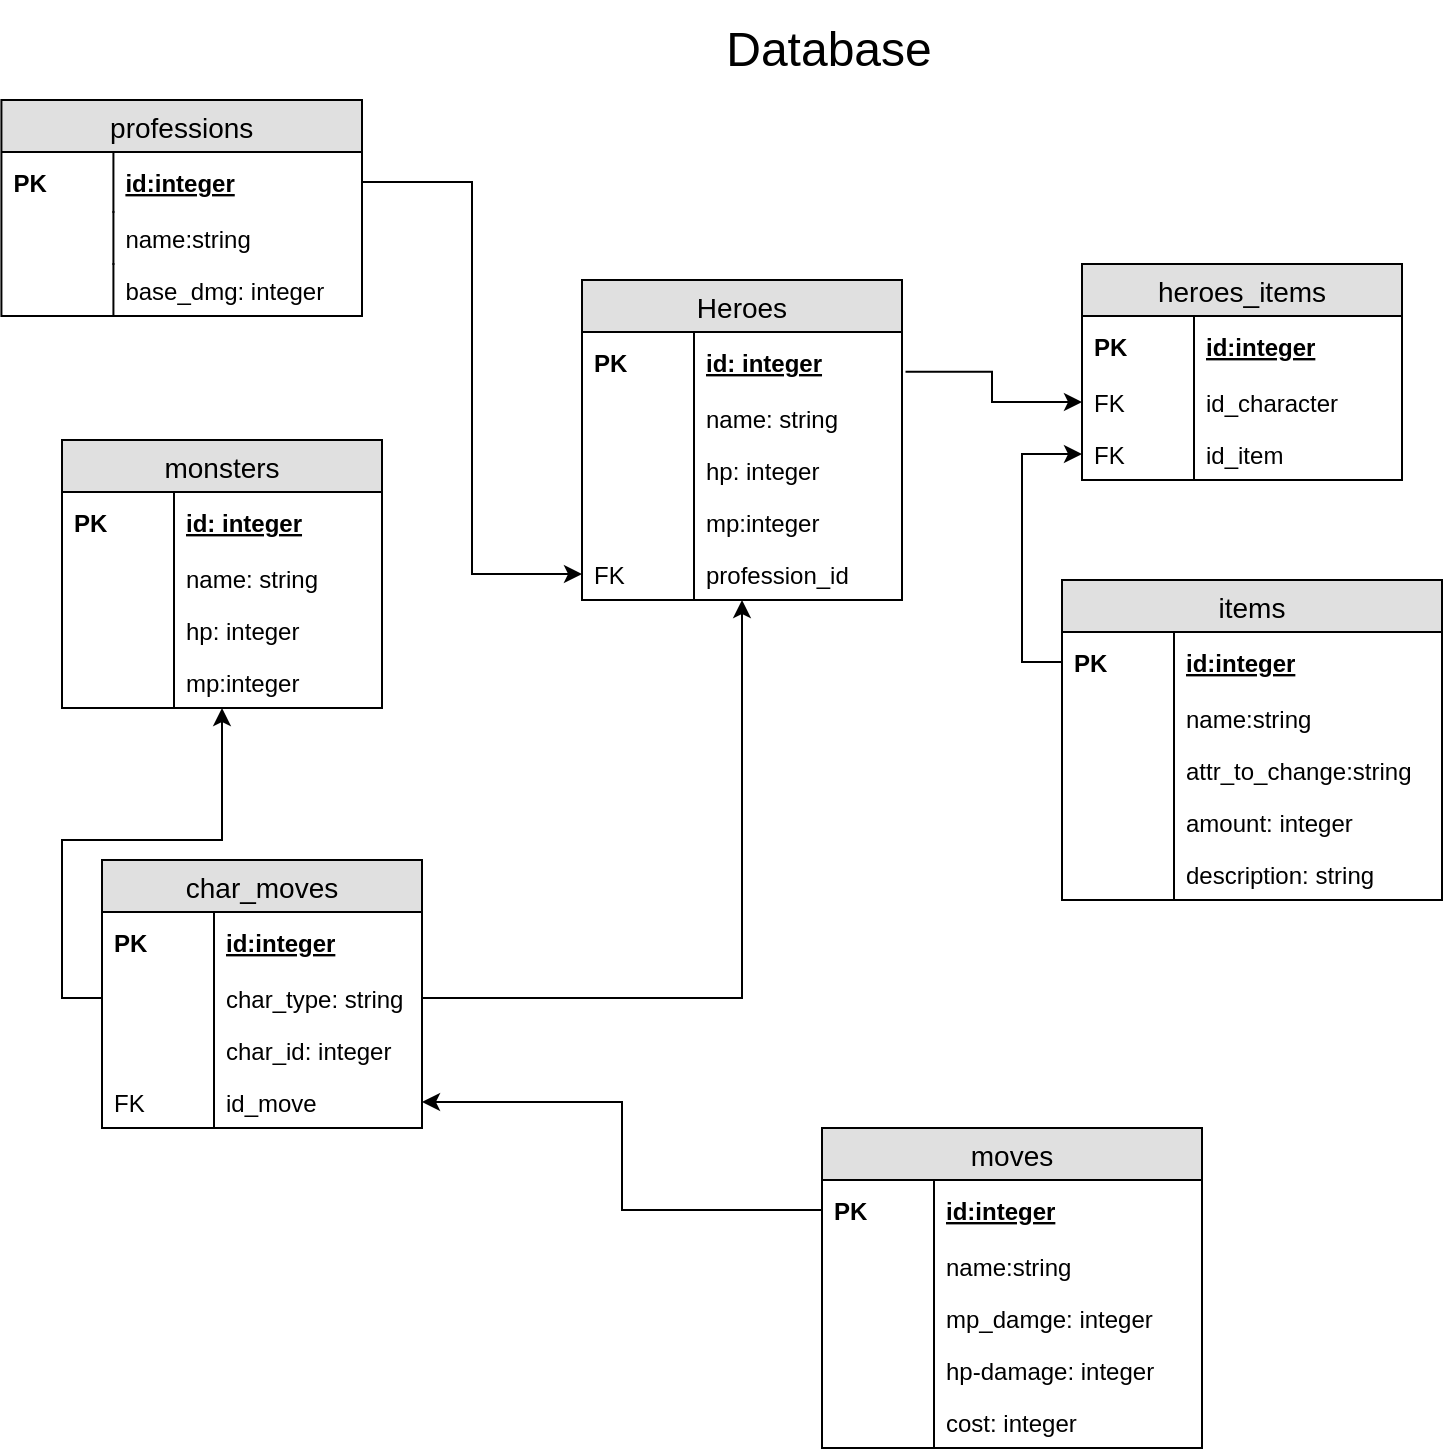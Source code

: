 <mxfile version="12.6.7" type="device"><diagram id="C5RBs43oDa-KdzZeNtuy" name="Page-1"><mxGraphModel dx="1355" dy="757" grid="1" gridSize="10" guides="1" tooltips="1" connect="1" arrows="1" fold="1" page="1" pageScale="1" pageWidth="827" pageHeight="1169" math="0" shadow="0"><root><mxCell id="WIyWlLk6GJQsqaUBKTNV-0"/><mxCell id="WIyWlLk6GJQsqaUBKTNV-1" parent="WIyWlLk6GJQsqaUBKTNV-0"/><mxCell id="I8CgRJQDaN1sSGyJlPmH-0" value="Database" style="text;html=1;strokeColor=none;fillColor=none;align=center;verticalAlign=middle;whiteSpace=wrap;rounded=0;fontSize=24;" parent="WIyWlLk6GJQsqaUBKTNV-1" vertex="1"><mxGeometry x="342" y="10" width="143" height="50" as="geometry"/></mxCell><mxCell id="I8CgRJQDaN1sSGyJlPmH-41" value="" style="edgeStyle=orthogonalEdgeStyle;rounded=0;orthogonalLoop=1;jettySize=auto;html=1;fontSize=24;entryX=0;entryY=0.5;entryDx=0;entryDy=0;exitX=1.011;exitY=0.662;exitDx=0;exitDy=0;exitPerimeter=0;" parent="WIyWlLk6GJQsqaUBKTNV-1" source="I8CgRJQDaN1sSGyJlPmH-5" target="I8CgRJQDaN1sSGyJlPmH-33" edge="1"><mxGeometry relative="1" as="geometry"/></mxCell><mxCell id="I8CgRJQDaN1sSGyJlPmH-4" value="Heroes" style="swimlane;fontStyle=0;childLayout=stackLayout;horizontal=1;startSize=26;fillColor=#e0e0e0;horizontalStack=0;resizeParent=1;resizeParentMax=0;resizeLast=0;collapsible=1;marginBottom=0;swimlaneFillColor=#ffffff;align=center;fontSize=14;" parent="WIyWlLk6GJQsqaUBKTNV-1" vertex="1"><mxGeometry x="290" y="150" width="160" height="160" as="geometry"/></mxCell><mxCell id="I8CgRJQDaN1sSGyJlPmH-5" value="id: integer" style="shape=partialRectangle;top=0;left=0;right=0;bottom=0;align=left;verticalAlign=middle;fillColor=none;spacingLeft=60;spacingRight=4;overflow=hidden;rotatable=0;points=[[0,0.5],[1,0.5]];portConstraint=eastwest;dropTarget=0;fontStyle=5;fontSize=12;" parent="I8CgRJQDaN1sSGyJlPmH-4" vertex="1"><mxGeometry y="26" width="160" height="30" as="geometry"/></mxCell><mxCell id="I8CgRJQDaN1sSGyJlPmH-6" value="PK" style="shape=partialRectangle;fontStyle=1;top=0;left=0;bottom=0;fillColor=none;align=left;verticalAlign=middle;spacingLeft=4;spacingRight=4;overflow=hidden;rotatable=0;points=[];portConstraint=eastwest;part=1;fontSize=12;" parent="I8CgRJQDaN1sSGyJlPmH-5" vertex="1" connectable="0"><mxGeometry width="56" height="30" as="geometry"/></mxCell><mxCell id="I8CgRJQDaN1sSGyJlPmH-9" value="name: string" style="shape=partialRectangle;top=0;left=0;right=0;bottom=0;align=left;verticalAlign=top;fillColor=none;spacingLeft=60;spacingRight=4;overflow=hidden;rotatable=0;points=[[0,0.5],[1,0.5]];portConstraint=eastwest;dropTarget=0;fontSize=12;" parent="I8CgRJQDaN1sSGyJlPmH-4" vertex="1"><mxGeometry y="56" width="160" height="26" as="geometry"/></mxCell><mxCell id="I8CgRJQDaN1sSGyJlPmH-10" value="" style="shape=partialRectangle;top=0;left=0;bottom=0;fillColor=none;align=left;verticalAlign=top;spacingLeft=4;spacingRight=4;overflow=hidden;rotatable=0;points=[];portConstraint=eastwest;part=1;fontSize=12;" parent="I8CgRJQDaN1sSGyJlPmH-9" vertex="1" connectable="0"><mxGeometry width="56" height="26" as="geometry"/></mxCell><mxCell id="I8CgRJQDaN1sSGyJlPmH-28" value="hp: integer" style="shape=partialRectangle;top=0;left=0;right=0;bottom=0;align=left;verticalAlign=top;fillColor=none;spacingLeft=60;spacingRight=4;overflow=hidden;rotatable=0;points=[[0,0.5],[1,0.5]];portConstraint=eastwest;dropTarget=0;fontSize=12;" parent="I8CgRJQDaN1sSGyJlPmH-4" vertex="1"><mxGeometry y="82" width="160" height="26" as="geometry"/></mxCell><mxCell id="I8CgRJQDaN1sSGyJlPmH-29" value="" style="shape=partialRectangle;top=0;left=0;bottom=0;fillColor=none;align=left;verticalAlign=top;spacingLeft=4;spacingRight=4;overflow=hidden;rotatable=0;points=[];portConstraint=eastwest;part=1;fontSize=12;" parent="I8CgRJQDaN1sSGyJlPmH-28" vertex="1" connectable="0"><mxGeometry width="56" height="26" as="geometry"/></mxCell><mxCell id="I8CgRJQDaN1sSGyJlPmH-26" value="mp:integer" style="shape=partialRectangle;top=0;left=0;right=0;bottom=0;align=left;verticalAlign=top;fillColor=none;spacingLeft=60;spacingRight=4;overflow=hidden;rotatable=0;points=[[0,0.5],[1,0.5]];portConstraint=eastwest;dropTarget=0;fontSize=12;" parent="I8CgRJQDaN1sSGyJlPmH-4" vertex="1"><mxGeometry y="108" width="160" height="26" as="geometry"/></mxCell><mxCell id="I8CgRJQDaN1sSGyJlPmH-27" value="" style="shape=partialRectangle;top=0;left=0;bottom=0;fillColor=none;align=left;verticalAlign=top;spacingLeft=4;spacingRight=4;overflow=hidden;rotatable=0;points=[];portConstraint=eastwest;part=1;fontSize=12;" parent="I8CgRJQDaN1sSGyJlPmH-26" vertex="1" connectable="0"><mxGeometry width="56" height="26" as="geometry"/></mxCell><mxCell id="I8CgRJQDaN1sSGyJlPmH-51" value="profession_id" style="shape=partialRectangle;top=0;left=0;right=0;bottom=0;align=left;verticalAlign=top;fillColor=none;spacingLeft=60;spacingRight=4;overflow=hidden;rotatable=0;points=[[0,0.5],[1,0.5]];portConstraint=eastwest;dropTarget=0;fontSize=12;" parent="I8CgRJQDaN1sSGyJlPmH-4" vertex="1"><mxGeometry y="134" width="160" height="26" as="geometry"/></mxCell><mxCell id="I8CgRJQDaN1sSGyJlPmH-52" value="FK" style="shape=partialRectangle;top=0;left=0;bottom=0;fillColor=none;align=left;verticalAlign=top;spacingLeft=4;spacingRight=4;overflow=hidden;rotatable=0;points=[];portConstraint=eastwest;part=1;fontSize=12;" parent="I8CgRJQDaN1sSGyJlPmH-51" vertex="1" connectable="0"><mxGeometry width="56" height="26" as="geometry"/></mxCell><mxCell id="I8CgRJQDaN1sSGyJlPmH-30" value="heroes_items" style="swimlane;fontStyle=0;childLayout=stackLayout;horizontal=1;startSize=26;fillColor=#e0e0e0;horizontalStack=0;resizeParent=1;resizeParentMax=0;resizeLast=0;collapsible=1;marginBottom=0;swimlaneFillColor=#ffffff;align=center;fontSize=14;" parent="WIyWlLk6GJQsqaUBKTNV-1" vertex="1"><mxGeometry x="540" y="142" width="160" height="108" as="geometry"/></mxCell><mxCell id="I8CgRJQDaN1sSGyJlPmH-31" value="id:integer" style="shape=partialRectangle;top=0;left=0;right=0;bottom=0;align=left;verticalAlign=middle;fillColor=none;spacingLeft=60;spacingRight=4;overflow=hidden;rotatable=0;points=[[0,0.5],[1,0.5]];portConstraint=eastwest;dropTarget=0;fontStyle=5;fontSize=12;" parent="I8CgRJQDaN1sSGyJlPmH-30" vertex="1"><mxGeometry y="26" width="160" height="30" as="geometry"/></mxCell><mxCell id="I8CgRJQDaN1sSGyJlPmH-32" value="PK" style="shape=partialRectangle;fontStyle=1;top=0;left=0;bottom=0;fillColor=none;align=left;verticalAlign=middle;spacingLeft=4;spacingRight=4;overflow=hidden;rotatable=0;points=[];portConstraint=eastwest;part=1;fontSize=12;" parent="I8CgRJQDaN1sSGyJlPmH-31" vertex="1" connectable="0"><mxGeometry width="56" height="30" as="geometry"/></mxCell><mxCell id="I8CgRJQDaN1sSGyJlPmH-33" value="id_character" style="shape=partialRectangle;top=0;left=0;right=0;bottom=0;align=left;verticalAlign=top;fillColor=none;spacingLeft=60;spacingRight=4;overflow=hidden;rotatable=0;points=[[0,0.5],[1,0.5]];portConstraint=eastwest;dropTarget=0;fontSize=12;" parent="I8CgRJQDaN1sSGyJlPmH-30" vertex="1"><mxGeometry y="56" width="160" height="26" as="geometry"/></mxCell><mxCell id="I8CgRJQDaN1sSGyJlPmH-34" value="FK" style="shape=partialRectangle;top=0;left=0;bottom=0;fillColor=none;align=left;verticalAlign=top;spacingLeft=4;spacingRight=4;overflow=hidden;rotatable=0;points=[];portConstraint=eastwest;part=1;fontSize=12;" parent="I8CgRJQDaN1sSGyJlPmH-33" vertex="1" connectable="0"><mxGeometry width="56" height="26" as="geometry"/></mxCell><mxCell id="I8CgRJQDaN1sSGyJlPmH-35" value="id_item" style="shape=partialRectangle;top=0;left=0;right=0;bottom=0;align=left;verticalAlign=top;fillColor=none;spacingLeft=60;spacingRight=4;overflow=hidden;rotatable=0;points=[[0,0.5],[1,0.5]];portConstraint=eastwest;dropTarget=0;fontSize=12;" parent="I8CgRJQDaN1sSGyJlPmH-30" vertex="1"><mxGeometry y="82" width="160" height="26" as="geometry"/></mxCell><mxCell id="I8CgRJQDaN1sSGyJlPmH-36" value="FK" style="shape=partialRectangle;top=0;left=0;bottom=0;fillColor=none;align=left;verticalAlign=top;spacingLeft=4;spacingRight=4;overflow=hidden;rotatable=0;points=[];portConstraint=eastwest;part=1;fontSize=12;" parent="I8CgRJQDaN1sSGyJlPmH-35" vertex="1" connectable="0"><mxGeometry width="56" height="26" as="geometry"/></mxCell><mxCell id="I8CgRJQDaN1sSGyJlPmH-49" style="edgeStyle=orthogonalEdgeStyle;rounded=0;orthogonalLoop=1;jettySize=auto;html=1;entryX=0;entryY=0.5;entryDx=0;entryDy=0;fontSize=24;exitX=0;exitY=0.5;exitDx=0;exitDy=0;" parent="WIyWlLk6GJQsqaUBKTNV-1" source="I8CgRJQDaN1sSGyJlPmH-43" target="I8CgRJQDaN1sSGyJlPmH-35" edge="1"><mxGeometry relative="1" as="geometry"/></mxCell><mxCell id="I8CgRJQDaN1sSGyJlPmH-42" value="items" style="swimlane;fontStyle=0;childLayout=stackLayout;horizontal=1;startSize=26;fillColor=#e0e0e0;horizontalStack=0;resizeParent=1;resizeParentMax=0;resizeLast=0;collapsible=1;marginBottom=0;swimlaneFillColor=#ffffff;align=center;fontSize=14;" parent="WIyWlLk6GJQsqaUBKTNV-1" vertex="1"><mxGeometry x="530" y="300" width="190" height="160" as="geometry"/></mxCell><mxCell id="I8CgRJQDaN1sSGyJlPmH-43" value="id:integer" style="shape=partialRectangle;top=0;left=0;right=0;bottom=0;align=left;verticalAlign=middle;fillColor=none;spacingLeft=60;spacingRight=4;overflow=hidden;rotatable=0;points=[[0,0.5],[1,0.5]];portConstraint=eastwest;dropTarget=0;fontStyle=5;fontSize=12;" parent="I8CgRJQDaN1sSGyJlPmH-42" vertex="1"><mxGeometry y="26" width="190" height="30" as="geometry"/></mxCell><mxCell id="I8CgRJQDaN1sSGyJlPmH-44" value="PK" style="shape=partialRectangle;fontStyle=1;top=0;left=0;bottom=0;fillColor=none;align=left;verticalAlign=middle;spacingLeft=4;spacingRight=4;overflow=hidden;rotatable=0;points=[];portConstraint=eastwest;part=1;fontSize=12;" parent="I8CgRJQDaN1sSGyJlPmH-43" vertex="1" connectable="0"><mxGeometry width="56" height="30" as="geometry"/></mxCell><mxCell id="I8CgRJQDaN1sSGyJlPmH-45" value="name:string" style="shape=partialRectangle;top=0;left=0;right=0;bottom=0;align=left;verticalAlign=top;fillColor=none;spacingLeft=60;spacingRight=4;overflow=hidden;rotatable=0;points=[[0,0.5],[1,0.5]];portConstraint=eastwest;dropTarget=0;fontSize=12;" parent="I8CgRJQDaN1sSGyJlPmH-42" vertex="1"><mxGeometry y="56" width="190" height="26" as="geometry"/></mxCell><mxCell id="I8CgRJQDaN1sSGyJlPmH-46" value="" style="shape=partialRectangle;top=0;left=0;bottom=0;fillColor=none;align=left;verticalAlign=top;spacingLeft=4;spacingRight=4;overflow=hidden;rotatable=0;points=[];portConstraint=eastwest;part=1;fontSize=12;" parent="I8CgRJQDaN1sSGyJlPmH-45" vertex="1" connectable="0"><mxGeometry width="56" height="26" as="geometry"/></mxCell><mxCell id="I8CgRJQDaN1sSGyJlPmH-80" value="attr_to_change:string" style="shape=partialRectangle;top=0;left=0;right=0;bottom=0;align=left;verticalAlign=top;fillColor=none;spacingLeft=60;spacingRight=4;overflow=hidden;rotatable=0;points=[[0,0.5],[1,0.5]];portConstraint=eastwest;dropTarget=0;fontSize=12;" parent="I8CgRJQDaN1sSGyJlPmH-42" vertex="1"><mxGeometry y="82" width="190" height="26" as="geometry"/></mxCell><mxCell id="I8CgRJQDaN1sSGyJlPmH-81" value="" style="shape=partialRectangle;top=0;left=0;bottom=0;fillColor=none;align=left;verticalAlign=top;spacingLeft=4;spacingRight=4;overflow=hidden;rotatable=0;points=[];portConstraint=eastwest;part=1;fontSize=12;" parent="I8CgRJQDaN1sSGyJlPmH-80" vertex="1" connectable="0"><mxGeometry width="56" height="26" as="geometry"/></mxCell><mxCell id="I8CgRJQDaN1sSGyJlPmH-82" value="amount: integer" style="shape=partialRectangle;top=0;left=0;right=0;bottom=0;align=left;verticalAlign=top;fillColor=none;spacingLeft=60;spacingRight=4;overflow=hidden;rotatable=0;points=[[0,0.5],[1,0.5]];portConstraint=eastwest;dropTarget=0;fontSize=12;" parent="I8CgRJQDaN1sSGyJlPmH-42" vertex="1"><mxGeometry y="108" width="190" height="26" as="geometry"/></mxCell><mxCell id="I8CgRJQDaN1sSGyJlPmH-83" value="" style="shape=partialRectangle;top=0;left=0;bottom=0;fillColor=none;align=left;verticalAlign=top;spacingLeft=4;spacingRight=4;overflow=hidden;rotatable=0;points=[];portConstraint=eastwest;part=1;fontSize=12;" parent="I8CgRJQDaN1sSGyJlPmH-82" vertex="1" connectable="0"><mxGeometry width="56" height="26" as="geometry"/></mxCell><mxCell id="fSEHsv51bFhRhkBFv5zU-0" value="description: string" style="shape=partialRectangle;top=0;left=0;right=0;bottom=0;align=left;verticalAlign=top;fillColor=none;spacingLeft=60;spacingRight=4;overflow=hidden;rotatable=0;points=[[0,0.5],[1,0.5]];portConstraint=eastwest;dropTarget=0;fontSize=12;" vertex="1" parent="I8CgRJQDaN1sSGyJlPmH-42"><mxGeometry y="134" width="190" height="26" as="geometry"/></mxCell><mxCell id="fSEHsv51bFhRhkBFv5zU-1" value="" style="shape=partialRectangle;top=0;left=0;bottom=0;fillColor=none;align=left;verticalAlign=top;spacingLeft=4;spacingRight=4;overflow=hidden;rotatable=0;points=[];portConstraint=eastwest;part=1;fontSize=12;" vertex="1" connectable="0" parent="fSEHsv51bFhRhkBFv5zU-0"><mxGeometry width="56" height="26" as="geometry"/></mxCell><mxCell id="I8CgRJQDaN1sSGyJlPmH-53" value="professions" style="swimlane;fontStyle=0;childLayout=stackLayout;horizontal=1;startSize=26;fillColor=#e0e0e0;horizontalStack=0;resizeParent=1;resizeParentMax=0;resizeLast=0;collapsible=1;marginBottom=0;swimlaneFillColor=#ffffff;align=center;fontSize=14;" parent="WIyWlLk6GJQsqaUBKTNV-1" vertex="1"><mxGeometry x="-0.29" y="60" width="180.29" height="108" as="geometry"/></mxCell><mxCell id="I8CgRJQDaN1sSGyJlPmH-54" value="id:integer" style="shape=partialRectangle;top=0;left=0;right=0;bottom=0;align=left;verticalAlign=middle;fillColor=none;spacingLeft=60;spacingRight=4;overflow=hidden;rotatable=0;points=[[0,0.5],[1,0.5]];portConstraint=eastwest;dropTarget=0;fontStyle=5;fontSize=12;" parent="I8CgRJQDaN1sSGyJlPmH-53" vertex="1"><mxGeometry y="26" width="180.29" height="30" as="geometry"/></mxCell><mxCell id="I8CgRJQDaN1sSGyJlPmH-55" value="PK" style="shape=partialRectangle;fontStyle=1;top=0;left=0;bottom=0;fillColor=none;align=left;verticalAlign=middle;spacingLeft=4;spacingRight=4;overflow=hidden;rotatable=0;points=[];portConstraint=eastwest;part=1;fontSize=12;" parent="I8CgRJQDaN1sSGyJlPmH-54" vertex="1" connectable="0"><mxGeometry width="56" height="30" as="geometry"/></mxCell><mxCell id="I8CgRJQDaN1sSGyJlPmH-56" value="name:string" style="shape=partialRectangle;top=0;left=0;right=0;bottom=0;align=left;verticalAlign=top;fillColor=none;spacingLeft=60;spacingRight=4;overflow=hidden;rotatable=0;points=[[0,0.5],[1,0.5]];portConstraint=eastwest;dropTarget=0;fontSize=12;" parent="I8CgRJQDaN1sSGyJlPmH-53" vertex="1"><mxGeometry y="56" width="180.29" height="26" as="geometry"/></mxCell><mxCell id="I8CgRJQDaN1sSGyJlPmH-57" value="" style="shape=partialRectangle;top=0;left=0;bottom=0;fillColor=none;align=left;verticalAlign=top;spacingLeft=4;spacingRight=4;overflow=hidden;rotatable=0;points=[];portConstraint=eastwest;part=1;fontSize=12;" parent="I8CgRJQDaN1sSGyJlPmH-56" vertex="1" connectable="0"><mxGeometry width="56" height="26" as="geometry"/></mxCell><mxCell id="TlYg2HkJ1olxYzQJO8j--11" value="base_dmg: integer" style="shape=partialRectangle;top=0;left=0;right=0;bottom=0;align=left;verticalAlign=top;fillColor=none;spacingLeft=60;spacingRight=4;overflow=hidden;rotatable=0;points=[[0,0.5],[1,0.5]];portConstraint=eastwest;dropTarget=0;fontSize=12;" parent="I8CgRJQDaN1sSGyJlPmH-53" vertex="1"><mxGeometry y="82" width="180.29" height="26" as="geometry"/></mxCell><mxCell id="TlYg2HkJ1olxYzQJO8j--12" value="" style="shape=partialRectangle;top=0;left=0;bottom=0;fillColor=none;align=left;verticalAlign=top;spacingLeft=4;spacingRight=4;overflow=hidden;rotatable=0;points=[];portConstraint=eastwest;part=1;fontSize=12;" parent="TlYg2HkJ1olxYzQJO8j--11" vertex="1" connectable="0"><mxGeometry width="56" height="26" as="geometry"/></mxCell><mxCell id="I8CgRJQDaN1sSGyJlPmH-66" style="edgeStyle=orthogonalEdgeStyle;rounded=0;orthogonalLoop=1;jettySize=auto;html=1;entryX=0;entryY=0.5;entryDx=0;entryDy=0;fontSize=24;" parent="WIyWlLk6GJQsqaUBKTNV-1" source="I8CgRJQDaN1sSGyJlPmH-54" target="I8CgRJQDaN1sSGyJlPmH-51" edge="1"><mxGeometry relative="1" as="geometry"/></mxCell><mxCell id="I8CgRJQDaN1sSGyJlPmH-93" value="char_moves" style="swimlane;fontStyle=0;childLayout=stackLayout;horizontal=1;startSize=26;fillColor=#e0e0e0;horizontalStack=0;resizeParent=1;resizeParentMax=0;resizeLast=0;collapsible=1;marginBottom=0;swimlaneFillColor=#ffffff;align=center;fontSize=14;" parent="WIyWlLk6GJQsqaUBKTNV-1" vertex="1"><mxGeometry x="50" y="440" width="160" height="134" as="geometry"/></mxCell><mxCell id="I8CgRJQDaN1sSGyJlPmH-94" value="id:integer" style="shape=partialRectangle;top=0;left=0;right=0;bottom=0;align=left;verticalAlign=middle;fillColor=none;spacingLeft=60;spacingRight=4;overflow=hidden;rotatable=0;points=[[0,0.5],[1,0.5]];portConstraint=eastwest;dropTarget=0;fontStyle=5;fontSize=12;" parent="I8CgRJQDaN1sSGyJlPmH-93" vertex="1"><mxGeometry y="26" width="160" height="30" as="geometry"/></mxCell><mxCell id="I8CgRJQDaN1sSGyJlPmH-95" value="PK" style="shape=partialRectangle;fontStyle=1;top=0;left=0;bottom=0;fillColor=none;align=left;verticalAlign=middle;spacingLeft=4;spacingRight=4;overflow=hidden;rotatable=0;points=[];portConstraint=eastwest;part=1;fontSize=12;" parent="I8CgRJQDaN1sSGyJlPmH-94" vertex="1" connectable="0"><mxGeometry width="56" height="30" as="geometry"/></mxCell><mxCell id="I8CgRJQDaN1sSGyJlPmH-96" value="char_type: string" style="shape=partialRectangle;top=0;left=0;right=0;bottom=0;align=left;verticalAlign=top;fillColor=none;spacingLeft=60;spacingRight=4;overflow=hidden;rotatable=0;points=[[0,0.5],[1,0.5]];portConstraint=eastwest;dropTarget=0;fontSize=12;" parent="I8CgRJQDaN1sSGyJlPmH-93" vertex="1"><mxGeometry y="56" width="160" height="26" as="geometry"/></mxCell><mxCell id="I8CgRJQDaN1sSGyJlPmH-97" value="" style="shape=partialRectangle;top=0;left=0;bottom=0;fillColor=none;align=left;verticalAlign=top;spacingLeft=4;spacingRight=4;overflow=hidden;rotatable=0;points=[];portConstraint=eastwest;part=1;fontSize=12;" parent="I8CgRJQDaN1sSGyJlPmH-96" vertex="1" connectable="0"><mxGeometry width="56" height="26" as="geometry"/></mxCell><mxCell id="TlYg2HkJ1olxYzQJO8j--15" value="char_id: integer" style="shape=partialRectangle;top=0;left=0;right=0;bottom=0;align=left;verticalAlign=top;fillColor=none;spacingLeft=60;spacingRight=4;overflow=hidden;rotatable=0;points=[[0,0.5],[1,0.5]];portConstraint=eastwest;dropTarget=0;fontSize=12;" parent="I8CgRJQDaN1sSGyJlPmH-93" vertex="1"><mxGeometry y="82" width="160" height="26" as="geometry"/></mxCell><mxCell id="TlYg2HkJ1olxYzQJO8j--16" value="" style="shape=partialRectangle;top=0;left=0;bottom=0;fillColor=none;align=left;verticalAlign=top;spacingLeft=4;spacingRight=4;overflow=hidden;rotatable=0;points=[];portConstraint=eastwest;part=1;fontSize=12;" parent="TlYg2HkJ1olxYzQJO8j--15" vertex="1" connectable="0"><mxGeometry width="56" height="26" as="geometry"/></mxCell><mxCell id="I8CgRJQDaN1sSGyJlPmH-98" value="id_move" style="shape=partialRectangle;top=0;left=0;right=0;bottom=0;align=left;verticalAlign=top;fillColor=none;spacingLeft=60;spacingRight=4;overflow=hidden;rotatable=0;points=[[0,0.5],[1,0.5]];portConstraint=eastwest;dropTarget=0;fontSize=12;" parent="I8CgRJQDaN1sSGyJlPmH-93" vertex="1"><mxGeometry y="108" width="160" height="26" as="geometry"/></mxCell><mxCell id="I8CgRJQDaN1sSGyJlPmH-99" value="FK" style="shape=partialRectangle;top=0;left=0;bottom=0;fillColor=none;align=left;verticalAlign=top;spacingLeft=4;spacingRight=4;overflow=hidden;rotatable=0;points=[];portConstraint=eastwest;part=1;fontSize=12;" parent="I8CgRJQDaN1sSGyJlPmH-98" vertex="1" connectable="0"><mxGeometry width="56" height="26" as="geometry"/></mxCell><mxCell id="I8CgRJQDaN1sSGyJlPmH-101" value="moves" style="swimlane;fontStyle=0;childLayout=stackLayout;horizontal=1;startSize=26;fillColor=#e0e0e0;horizontalStack=0;resizeParent=1;resizeParentMax=0;resizeLast=0;collapsible=1;marginBottom=0;swimlaneFillColor=#ffffff;align=center;fontSize=14;" parent="WIyWlLk6GJQsqaUBKTNV-1" vertex="1"><mxGeometry x="410" y="574" width="190" height="160" as="geometry"/></mxCell><mxCell id="I8CgRJQDaN1sSGyJlPmH-102" value="id:integer" style="shape=partialRectangle;top=0;left=0;right=0;bottom=0;align=left;verticalAlign=middle;fillColor=none;spacingLeft=60;spacingRight=4;overflow=hidden;rotatable=0;points=[[0,0.5],[1,0.5]];portConstraint=eastwest;dropTarget=0;fontStyle=5;fontSize=12;" parent="I8CgRJQDaN1sSGyJlPmH-101" vertex="1"><mxGeometry y="26" width="190" height="30" as="geometry"/></mxCell><mxCell id="I8CgRJQDaN1sSGyJlPmH-103" value="PK" style="shape=partialRectangle;fontStyle=1;top=0;left=0;bottom=0;fillColor=none;align=left;verticalAlign=middle;spacingLeft=4;spacingRight=4;overflow=hidden;rotatable=0;points=[];portConstraint=eastwest;part=1;fontSize=12;" parent="I8CgRJQDaN1sSGyJlPmH-102" vertex="1" connectable="0"><mxGeometry width="56" height="30" as="geometry"/></mxCell><mxCell id="I8CgRJQDaN1sSGyJlPmH-104" value="name:string" style="shape=partialRectangle;top=0;left=0;right=0;bottom=0;align=left;verticalAlign=top;fillColor=none;spacingLeft=60;spacingRight=4;overflow=hidden;rotatable=0;points=[[0,0.5],[1,0.5]];portConstraint=eastwest;dropTarget=0;fontSize=12;" parent="I8CgRJQDaN1sSGyJlPmH-101" vertex="1"><mxGeometry y="56" width="190" height="26" as="geometry"/></mxCell><mxCell id="I8CgRJQDaN1sSGyJlPmH-105" value="" style="shape=partialRectangle;top=0;left=0;bottom=0;fillColor=none;align=left;verticalAlign=top;spacingLeft=4;spacingRight=4;overflow=hidden;rotatable=0;points=[];portConstraint=eastwest;part=1;fontSize=12;" parent="I8CgRJQDaN1sSGyJlPmH-104" vertex="1" connectable="0"><mxGeometry width="56" height="26" as="geometry"/></mxCell><mxCell id="I8CgRJQDaN1sSGyJlPmH-106" value="mp_damge: integer" style="shape=partialRectangle;top=0;left=0;right=0;bottom=0;align=left;verticalAlign=top;fillColor=none;spacingLeft=60;spacingRight=4;overflow=hidden;rotatable=0;points=[[0,0.5],[1,0.5]];portConstraint=eastwest;dropTarget=0;fontSize=12;" parent="I8CgRJQDaN1sSGyJlPmH-101" vertex="1"><mxGeometry y="82" width="190" height="26" as="geometry"/></mxCell><mxCell id="I8CgRJQDaN1sSGyJlPmH-107" value="" style="shape=partialRectangle;top=0;left=0;bottom=0;fillColor=none;align=left;verticalAlign=top;spacingLeft=4;spacingRight=4;overflow=hidden;rotatable=0;points=[];portConstraint=eastwest;part=1;fontSize=12;" parent="I8CgRJQDaN1sSGyJlPmH-106" vertex="1" connectable="0"><mxGeometry width="56" height="26" as="geometry"/></mxCell><mxCell id="I8CgRJQDaN1sSGyJlPmH-108" value="hp-damage: integer" style="shape=partialRectangle;top=0;left=0;right=0;bottom=0;align=left;verticalAlign=top;fillColor=none;spacingLeft=60;spacingRight=4;overflow=hidden;rotatable=0;points=[[0,0.5],[1,0.5]];portConstraint=eastwest;dropTarget=0;fontSize=12;" parent="I8CgRJQDaN1sSGyJlPmH-101" vertex="1"><mxGeometry y="108" width="190" height="26" as="geometry"/></mxCell><mxCell id="I8CgRJQDaN1sSGyJlPmH-109" value="" style="shape=partialRectangle;top=0;left=0;bottom=0;fillColor=none;align=left;verticalAlign=top;spacingLeft=4;spacingRight=4;overflow=hidden;rotatable=0;points=[];portConstraint=eastwest;part=1;fontSize=12;" parent="I8CgRJQDaN1sSGyJlPmH-108" vertex="1" connectable="0"><mxGeometry width="56" height="26" as="geometry"/></mxCell><mxCell id="TlYg2HkJ1olxYzQJO8j--19" value="cost: integer" style="shape=partialRectangle;top=0;left=0;right=0;bottom=0;align=left;verticalAlign=top;fillColor=none;spacingLeft=60;spacingRight=4;overflow=hidden;rotatable=0;points=[[0,0.5],[1,0.5]];portConstraint=eastwest;dropTarget=0;fontSize=12;" parent="I8CgRJQDaN1sSGyJlPmH-101" vertex="1"><mxGeometry y="134" width="190" height="26" as="geometry"/></mxCell><mxCell id="TlYg2HkJ1olxYzQJO8j--20" value="" style="shape=partialRectangle;top=0;left=0;bottom=0;fillColor=none;align=left;verticalAlign=top;spacingLeft=4;spacingRight=4;overflow=hidden;rotatable=0;points=[];portConstraint=eastwest;part=1;fontSize=12;" parent="TlYg2HkJ1olxYzQJO8j--19" vertex="1" connectable="0"><mxGeometry width="56" height="26" as="geometry"/></mxCell><mxCell id="I8CgRJQDaN1sSGyJlPmH-112" style="edgeStyle=orthogonalEdgeStyle;rounded=0;orthogonalLoop=1;jettySize=auto;html=1;fontSize=24;" parent="WIyWlLk6GJQsqaUBKTNV-1" source="I8CgRJQDaN1sSGyJlPmH-102" target="I8CgRJQDaN1sSGyJlPmH-98" edge="1"><mxGeometry relative="1" as="geometry"/></mxCell><mxCell id="TlYg2HkJ1olxYzQJO8j--0" value="monsters" style="swimlane;fontStyle=0;childLayout=stackLayout;horizontal=1;startSize=26;fillColor=#e0e0e0;horizontalStack=0;resizeParent=1;resizeParentMax=0;resizeLast=0;collapsible=1;marginBottom=0;swimlaneFillColor=#ffffff;align=center;fontSize=14;" parent="WIyWlLk6GJQsqaUBKTNV-1" vertex="1"><mxGeometry x="30" y="230" width="160" height="134" as="geometry"/></mxCell><mxCell id="TlYg2HkJ1olxYzQJO8j--1" value="id: integer" style="shape=partialRectangle;top=0;left=0;right=0;bottom=0;align=left;verticalAlign=middle;fillColor=none;spacingLeft=60;spacingRight=4;overflow=hidden;rotatable=0;points=[[0,0.5],[1,0.5]];portConstraint=eastwest;dropTarget=0;fontStyle=5;fontSize=12;" parent="TlYg2HkJ1olxYzQJO8j--0" vertex="1"><mxGeometry y="26" width="160" height="30" as="geometry"/></mxCell><mxCell id="TlYg2HkJ1olxYzQJO8j--2" value="PK" style="shape=partialRectangle;fontStyle=1;top=0;left=0;bottom=0;fillColor=none;align=left;verticalAlign=middle;spacingLeft=4;spacingRight=4;overflow=hidden;rotatable=0;points=[];portConstraint=eastwest;part=1;fontSize=12;" parent="TlYg2HkJ1olxYzQJO8j--1" vertex="1" connectable="0"><mxGeometry width="56" height="30" as="geometry"/></mxCell><mxCell id="TlYg2HkJ1olxYzQJO8j--3" value="name: string" style="shape=partialRectangle;top=0;left=0;right=0;bottom=0;align=left;verticalAlign=top;fillColor=none;spacingLeft=60;spacingRight=4;overflow=hidden;rotatable=0;points=[[0,0.5],[1,0.5]];portConstraint=eastwest;dropTarget=0;fontSize=12;" parent="TlYg2HkJ1olxYzQJO8j--0" vertex="1"><mxGeometry y="56" width="160" height="26" as="geometry"/></mxCell><mxCell id="TlYg2HkJ1olxYzQJO8j--4" value="" style="shape=partialRectangle;top=0;left=0;bottom=0;fillColor=none;align=left;verticalAlign=top;spacingLeft=4;spacingRight=4;overflow=hidden;rotatable=0;points=[];portConstraint=eastwest;part=1;fontSize=12;" parent="TlYg2HkJ1olxYzQJO8j--3" vertex="1" connectable="0"><mxGeometry width="56" height="26" as="geometry"/></mxCell><mxCell id="TlYg2HkJ1olxYzQJO8j--5" value="hp: integer" style="shape=partialRectangle;top=0;left=0;right=0;bottom=0;align=left;verticalAlign=top;fillColor=none;spacingLeft=60;spacingRight=4;overflow=hidden;rotatable=0;points=[[0,0.5],[1,0.5]];portConstraint=eastwest;dropTarget=0;fontSize=12;" parent="TlYg2HkJ1olxYzQJO8j--0" vertex="1"><mxGeometry y="82" width="160" height="26" as="geometry"/></mxCell><mxCell id="TlYg2HkJ1olxYzQJO8j--6" value="" style="shape=partialRectangle;top=0;left=0;bottom=0;fillColor=none;align=left;verticalAlign=top;spacingLeft=4;spacingRight=4;overflow=hidden;rotatable=0;points=[];portConstraint=eastwest;part=1;fontSize=12;" parent="TlYg2HkJ1olxYzQJO8j--5" vertex="1" connectable="0"><mxGeometry width="56" height="26" as="geometry"/></mxCell><mxCell id="TlYg2HkJ1olxYzQJO8j--7" value="mp:integer" style="shape=partialRectangle;top=0;left=0;right=0;bottom=0;align=left;verticalAlign=top;fillColor=none;spacingLeft=60;spacingRight=4;overflow=hidden;rotatable=0;points=[[0,0.5],[1,0.5]];portConstraint=eastwest;dropTarget=0;fontSize=12;" parent="TlYg2HkJ1olxYzQJO8j--0" vertex="1"><mxGeometry y="108" width="160" height="26" as="geometry"/></mxCell><mxCell id="TlYg2HkJ1olxYzQJO8j--8" value="" style="shape=partialRectangle;top=0;left=0;bottom=0;fillColor=none;align=left;verticalAlign=top;spacingLeft=4;spacingRight=4;overflow=hidden;rotatable=0;points=[];portConstraint=eastwest;part=1;fontSize=12;" parent="TlYg2HkJ1olxYzQJO8j--7" vertex="1" connectable="0"><mxGeometry width="56" height="26" as="geometry"/></mxCell><mxCell id="TlYg2HkJ1olxYzQJO8j--13" style="edgeStyle=orthogonalEdgeStyle;rounded=0;orthogonalLoop=1;jettySize=auto;html=1;" parent="WIyWlLk6GJQsqaUBKTNV-1" source="I8CgRJQDaN1sSGyJlPmH-96" target="I8CgRJQDaN1sSGyJlPmH-4" edge="1"><mxGeometry relative="1" as="geometry"/></mxCell><mxCell id="TlYg2HkJ1olxYzQJO8j--14" style="edgeStyle=orthogonalEdgeStyle;rounded=0;orthogonalLoop=1;jettySize=auto;html=1;" parent="WIyWlLk6GJQsqaUBKTNV-1" source="I8CgRJQDaN1sSGyJlPmH-96" target="TlYg2HkJ1olxYzQJO8j--0" edge="1"><mxGeometry relative="1" as="geometry"/></mxCell></root></mxGraphModel></diagram></mxfile>